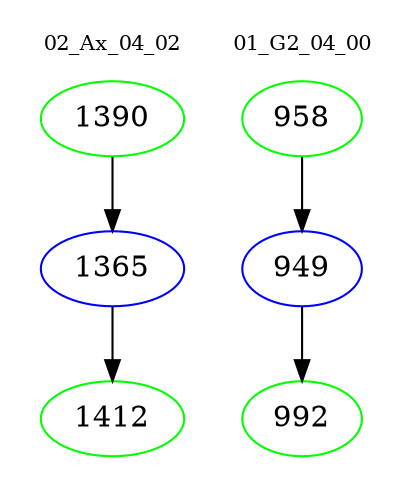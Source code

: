 digraph{
subgraph cluster_0 {
color = white
label = "02_Ax_04_02";
fontsize=10;
T0_1390 [label="1390", color="green"]
T0_1390 -> T0_1365 [color="black"]
T0_1365 [label="1365", color="blue"]
T0_1365 -> T0_1412 [color="black"]
T0_1412 [label="1412", color="green"]
}
subgraph cluster_1 {
color = white
label = "01_G2_04_00";
fontsize=10;
T1_958 [label="958", color="green"]
T1_958 -> T1_949 [color="black"]
T1_949 [label="949", color="blue"]
T1_949 -> T1_992 [color="black"]
T1_992 [label="992", color="green"]
}
}
